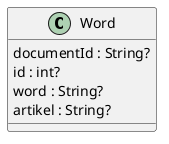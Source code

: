 @startuml Hello Uml

Class Word{
    documentId : String?
    id : int?
    word : String?
    artikel : String?
}
@enduml